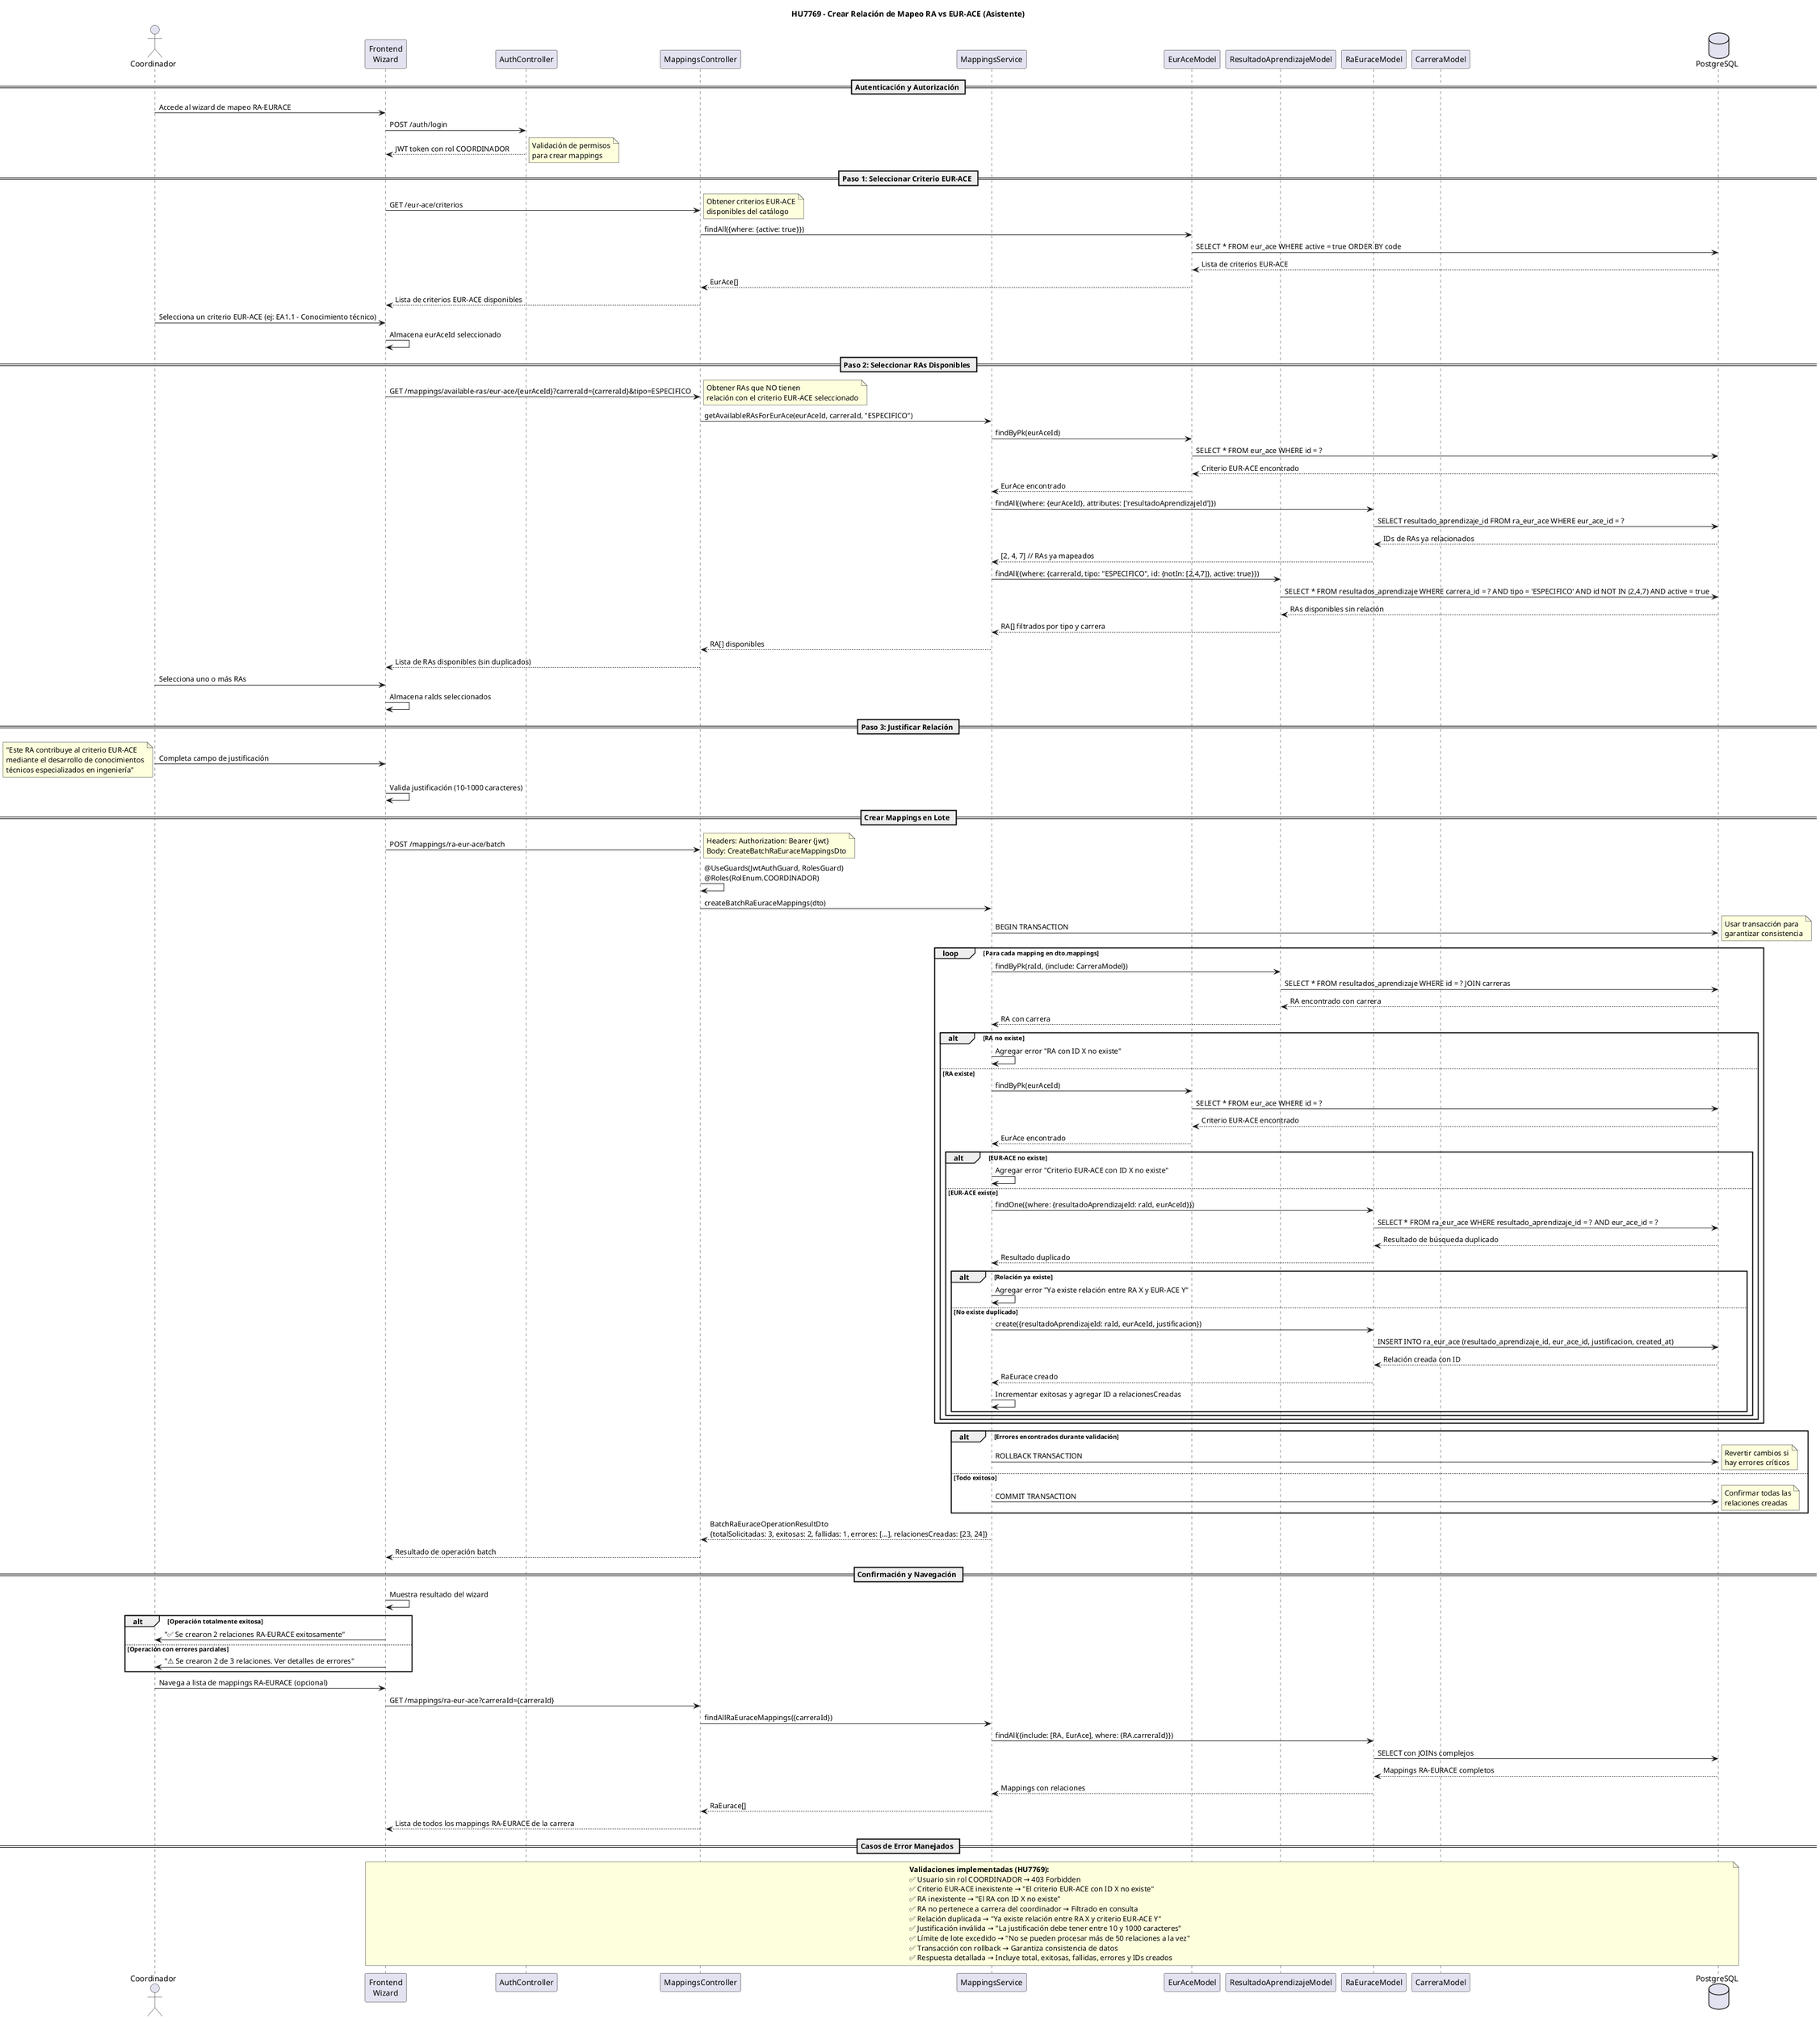 @startuml diagrama-secuencia-mapeo-ra-eurace-asistente
title HU7769 - Crear Relación de Mapeo RA vs EUR-ACE (Asistente)

actor Coordinador as coord
participant "Frontend\nWizard" as ui
participant "AuthController" as auth
participant "MappingsController" as mappings
participant "MappingsService" as service
participant "EurAceModel" as eurAceModel
participant "ResultadoAprendizajeModel" as raModel
participant "RaEuraceModel" as raEuraceModel
participant "CarreraModel" as carreraModel
database PostgreSQL as db

== Autenticación y Autorización ==
coord -> ui: Accede al wizard de mapeo RA-EURACE
ui -> auth: POST /auth/login
auth --> ui: JWT token con rol COORDINADOR
note right: Validación de permisos\npara crear mappings

== Paso 1: Seleccionar Criterio EUR-ACE ==
ui -> mappings: GET /eur-ace/criterios
note right: Obtener criterios EUR-ACE\ndisponibles del catálogo
mappings -> eurAceModel: findAll({where: {active: true}})
eurAceModel -> db: SELECT * FROM eur_ace WHERE active = true ORDER BY code
db --> eurAceModel: Lista de criterios EUR-ACE
eurAceModel --> mappings: EurAce[]
mappings --> ui: Lista de criterios EUR-ACE disponibles

coord -> ui: Selecciona un criterio EUR-ACE (ej: EA1.1 - Conocimiento técnico)
ui -> ui: Almacena eurAceId seleccionado

== Paso 2: Seleccionar RAs Disponibles ==
ui -> mappings: GET /mappings/available-ras/eur-ace/{eurAceId}?carreraId={carreraId}&tipo=ESPECIFICO
note right: Obtener RAs que NO tienen\nrelación con el criterio EUR-ACE seleccionado
mappings -> service: getAvailableRAsForEurAce(eurAceId, carreraId, "ESPECIFICO")

service -> eurAceModel: findByPk(eurAceId)
eurAceModel -> db: SELECT * FROM eur_ace WHERE id = ?
db --> eurAceModel: Criterio EUR-ACE encontrado
eurAceModel --> service: EurAce encontrado

service -> raEuraceModel: findAll({where: {eurAceId}, attributes: ['resultadoAprendizajeId']})
raEuraceModel -> db: SELECT resultado_aprendizaje_id FROM ra_eur_ace WHERE eur_ace_id = ?
db --> raEuraceModel: IDs de RAs ya relacionados
raEuraceModel --> service: [2, 4, 7] // RAs ya mapeados

service -> raModel: findAll({where: {carreraId, tipo: "ESPECIFICO", id: {notIn: [2,4,7]}, active: true}})
raModel -> db: SELECT * FROM resultados_aprendizaje WHERE carrera_id = ? AND tipo = 'ESPECIFICO' AND id NOT IN (2,4,7) AND active = true
db --> raModel: RAs disponibles sin relación
raModel --> service: RA[] filtrados por tipo y carrera
service --> mappings: RA[] disponibles
mappings --> ui: Lista de RAs disponibles (sin duplicados)

coord -> ui: Selecciona uno o más RAs
ui -> ui: Almacena raIds seleccionados

== Paso 3: Justificar Relación ==
coord -> ui: Completa campo de justificación
note left: "Este RA contribuye al criterio EUR-ACE\nmediante el desarrollo de conocimientos\ntécnicos especializados en ingeniería"

ui -> ui: Valida justificación (10-1000 caracteres)

== Crear Mappings en Lote ==
ui -> mappings: POST /mappings/ra-eur-ace/batch
note right: Headers: Authorization: Bearer {jwt}\nBody: CreateBatchRaEuraceMappingsDto

mappings -> mappings: @UseGuards(JwtAuthGuard, RolesGuard)\n@Roles(RolEnum.COORDINADOR)
mappings -> service: createBatchRaEuraceMappings(dto)

service -> db: BEGIN TRANSACTION
note right: Usar transacción para\ngarantizar consistencia

loop Para cada mapping en dto.mappings
    service -> raModel: findByPk(raId, {include: CarreraModel})
    raModel -> db: SELECT * FROM resultados_aprendizaje WHERE id = ? JOIN carreras
    db --> raModel: RA encontrado con carrera
    raModel --> service: RA con carrera
    
    alt RA no existe
        service -> service: Agregar error "RA con ID X no existe"
    else RA existe
        service -> eurAceModel: findByPk(eurAceId)
        eurAceModel -> db: SELECT * FROM eur_ace WHERE id = ?
        db --> eurAceModel: Criterio EUR-ACE encontrado
        eurAceModel --> service: EurAce encontrado
        
        alt EUR-ACE no existe
            service -> service: Agregar error "Criterio EUR-ACE con ID X no existe"
        else EUR-ACE existe
            service -> raEuraceModel: findOne({where: {resultadoAprendizajeId: raId, eurAceId}})
            raEuraceModel -> db: SELECT * FROM ra_eur_ace WHERE resultado_aprendizaje_id = ? AND eur_ace_id = ?
            db --> raEuraceModel: Resultado de búsqueda duplicado
            raEuraceModel --> service: Resultado duplicado
            
            alt Relación ya existe
                service -> service: Agregar error "Ya existe relación entre RA X y EUR-ACE Y"
            else No existe duplicado
                service -> raEuraceModel: create({resultadoAprendizajeId: raId, eurAceId, justificacion})
                raEuraceModel -> db: INSERT INTO ra_eur_ace (resultado_aprendizaje_id, eur_ace_id, justificacion, created_at)
                db --> raEuraceModel: Relación creada con ID
                raEuraceModel --> service: RaEurace creado
                service -> service: Incrementar exitosas y agregar ID a relacionesCreadas
            end
        end
    end
end

alt Errores encontrados durante validación
    service -> db: ROLLBACK TRANSACTION
    note right: Revertir cambios si\nhay errores críticos
else Todo exitoso
    service -> db: COMMIT TRANSACTION
    note right: Confirmar todas las\nrelaciones creadas
end

service --> mappings: BatchRaEuraceOperationResultDto\n{totalSolicitadas: 3, exitosas: 2, fallidas: 1, errores: [...], relacionesCreadas: [23, 24]}
mappings --> ui: Resultado de operación batch

== Confirmación y Navegación ==
ui -> ui: Muestra resultado del wizard
alt Operación totalmente exitosa
    ui -> coord: "✅ Se crearon 2 relaciones RA-EURACE exitosamente"
else Operación con errores parciales
    ui -> coord: "⚠️ Se crearon 2 de 3 relaciones. Ver detalles de errores"
end

coord -> ui: Navega a lista de mappings RA-EURACE (opcional)
ui -> mappings: GET /mappings/ra-eur-ace?carreraId={carreraId}
mappings -> service: findAllRaEuraceMappings({carreraId})
service -> raEuraceModel: findAll({include: [RA, EurAce], where: {RA.carreraId}})
raEuraceModel -> db: SELECT con JOINs complejos
db --> raEuraceModel: Mappings RA-EURACE completos
raEuraceModel --> service: Mappings con relaciones
service --> mappings: RaEurace[]
mappings --> ui: Lista de todos los mappings RA-EURACE de la carrera

== Casos de Error Manejados ==
note over ui, db
**Validaciones implementadas (HU7769):**
✅ Usuario sin rol COORDINADOR → 403 Forbidden
✅ Criterio EUR-ACE inexistente → "El criterio EUR-ACE con ID X no existe"  
✅ RA inexistente → "El RA con ID X no existe"
✅ RA no pertenece a carrera del coordinador → Filtrado en consulta
✅ Relación duplicada → "Ya existe relación entre RA X y criterio EUR-ACE Y"
✅ Justificación inválida → "La justificación debe tener entre 10 y 1000 caracteres"
✅ Límite de lote excedido → "No se pueden procesar más de 50 relaciones a la vez"
✅ Transacción con rollback → Garantiza consistencia de datos
✅ Respuesta detallada → Incluye total, exitosas, fallidas, errores y IDs creados
end note

@enduml